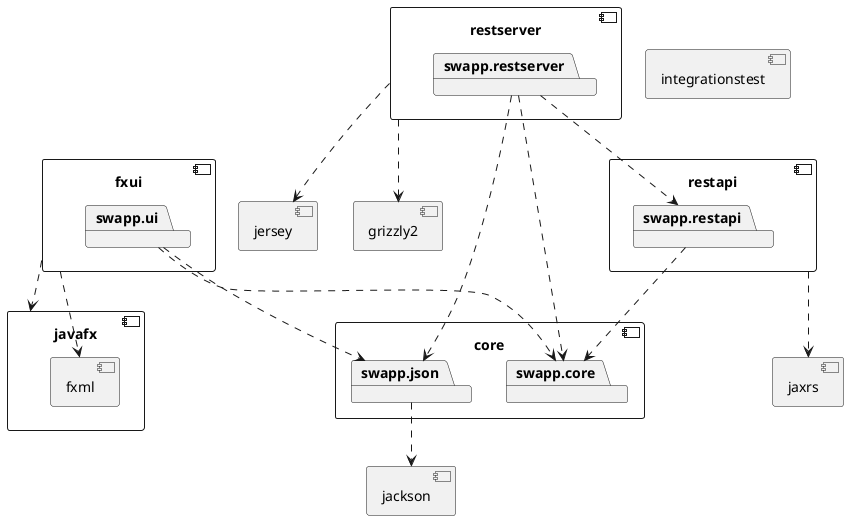 @startuml
component core {
	package swapp.core
	package swapp.json
}

component jackson {
}

swapp.json ..> jackson



component fxui {
	package swapp.ui
}


swapp.ui ..> swapp.core
swapp.ui ..> swapp.json

component javafx {
	component fxml {
	}
}

fxui ..> javafx
fxui ..> fxml


component restapi {
	package swapp.restapi
}

swapp.restapi ..> swapp.core

component integrationstest {
	
}

component jaxrs {
}

restapi ..> jaxrs

component restserver {
	package swapp.restserver
}

swapp.restserver ..> swapp.core
swapp.restserver ..> swapp.json
swapp.restserver ..> swapp.restapi

component jersey {
}

component grizzly2 {
}

restserver ..> jersey
restserver ..> grizzly2


@enduml